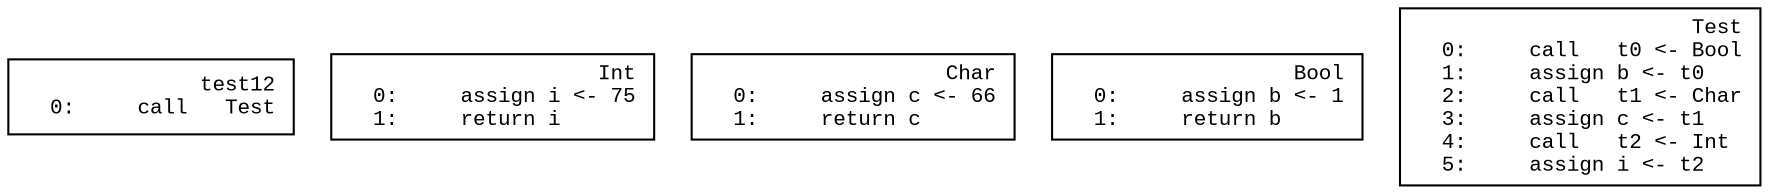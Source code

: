 digraph IR {
  graph [fontname="Times New Roman",fontsize=10];
  node  [fontname="Courier New",fontsize=10];
  edge  [fontname="Times New Roman",fontsize=10];

  // scope 'test12'
  test12_cb [label="test12\r  0:     call   Test\l",shape=box]
  // scope 'Int'
  Int_cb [label="Int\r  0:     assign i <- 75\l  1:     return i\l",shape=box]
  // scope 'Char'
  Char_cb [label="Char\r  0:     assign c <- 66\l  1:     return c\l",shape=box]
  // scope 'Bool'
  Bool_cb [label="Bool\r  0:     assign b <- 1\l  1:     return b\l",shape=box]
  // scope 'Test'
  Test_cb [label="Test\r  0:     call   t0 <- Bool\l  1:     assign b <- t0\l  2:     call   t1 <- Char\l  3:     assign c <- t1\l  4:     call   t2 <- Int\l  5:     assign i <- t2\l",shape=box]
}
